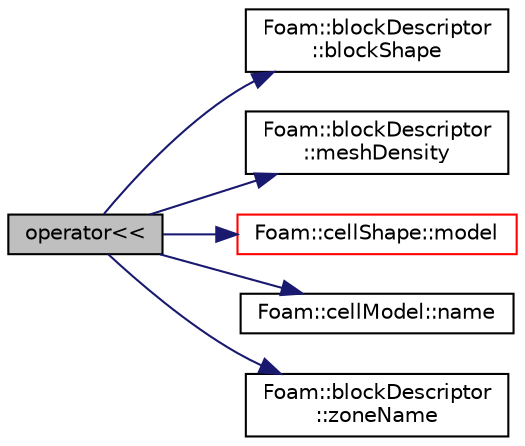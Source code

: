 digraph "operator&lt;&lt;"
{
  bgcolor="transparent";
  edge [fontname="Helvetica",fontsize="10",labelfontname="Helvetica",labelfontsize="10"];
  node [fontname="Helvetica",fontsize="10",shape=record];
  rankdir="LR";
  Node1 [label="operator\<\<",height=0.2,width=0.4,color="black", fillcolor="grey75", style="filled", fontcolor="black"];
  Node1 -> Node2 [color="midnightblue",fontsize="10",style="solid",fontname="Helvetica"];
  Node2 [label="Foam::blockDescriptor\l::blockShape",height=0.2,width=0.4,color="black",URL="$a00143.html#aff83e51cf1b481aca0b15da3d551e8ab",tooltip="Return the block shape. "];
  Node1 -> Node3 [color="midnightblue",fontsize="10",style="solid",fontname="Helvetica"];
  Node3 [label="Foam::blockDescriptor\l::meshDensity",height=0.2,width=0.4,color="black",URL="$a00143.html#a1293ba8e67c92d71c1b87beff6dd0ef8",tooltip="Return the mesh density (number of cells) in the i,j,k directions. "];
  Node1 -> Node4 [color="midnightblue",fontsize="10",style="solid",fontname="Helvetica"];
  Node4 [label="Foam::cellShape::model",height=0.2,width=0.4,color="red",URL="$a00224.html#aeefe402f3085243e6db024dc8bcc1a37",tooltip="Model reference. "];
  Node1 -> Node5 [color="midnightblue",fontsize="10",style="solid",fontname="Helvetica"];
  Node5 [label="Foam::cellModel::name",height=0.2,width=0.4,color="black",URL="$a00215.html#a458824760a535c81f2c31586a907dc7a",tooltip="Return model name. "];
  Node1 -> Node6 [color="midnightblue",fontsize="10",style="solid",fontname="Helvetica"];
  Node6 [label="Foam::blockDescriptor\l::zoneName",height=0.2,width=0.4,color="black",URL="$a00143.html#a401ed708d9921df4739b6047bb515026",tooltip="Return the (optional) zone name. "];
}
